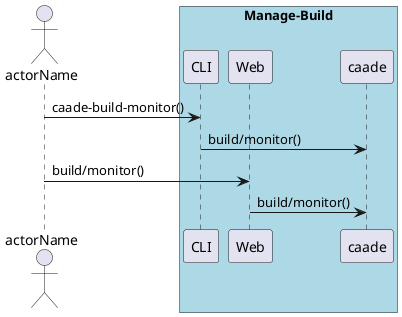 @startuml
Actor "actorName" as A

box "Manage-Build" #lightblue
participant CLI as CLI
participant Web as Web
participant "caade" as S
A -> CLI : caade-build-monitor()
CLI -> S : build/monitor()
A -> Web : build/monitor()
Web -> S : build/monitor()
end box

@enduml


